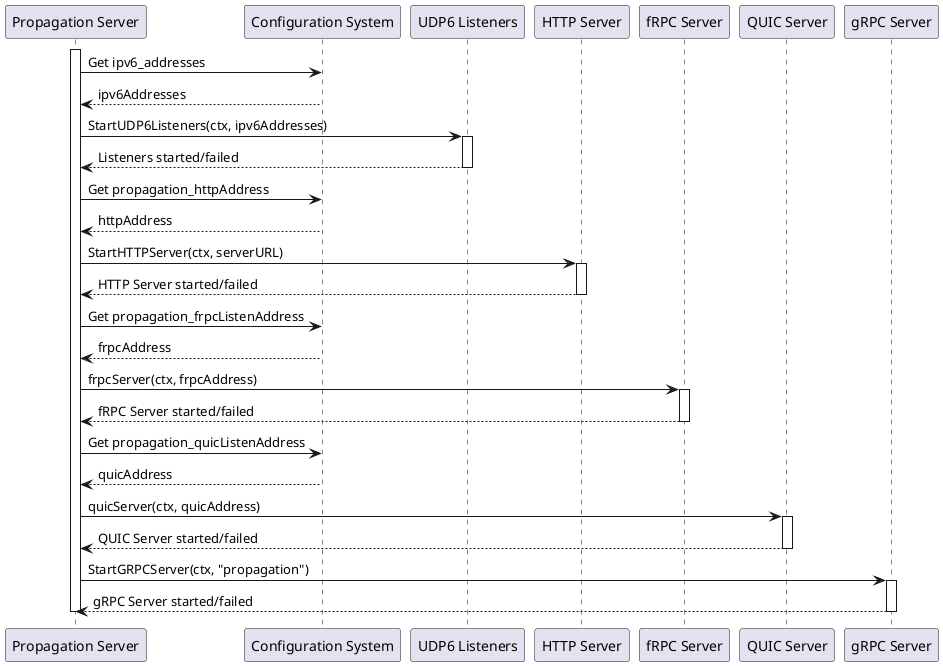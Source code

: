 @startuml

participant "Propagation Server" as Server
participant "Configuration System" as Config
participant "UDP6 Listeners" as UDP6
participant "HTTP Server" as HTTP
participant "fRPC Server" as fRPC
participant "QUIC Server" as QUIC
participant "gRPC Server" as gRPC

activate Server

Server -> Config: Get ipv6_addresses
Config --> Server: ipv6Addresses
Server -> UDP6: StartUDP6Listeners(ctx, ipv6Addresses)
activate UDP6
UDP6 --> Server: Listeners started/failed
deactivate UDP6

Server -> Config: Get propagation_httpAddress
Config --> Server: httpAddress
Server -> HTTP: StartHTTPServer(ctx, serverURL)
activate HTTP
HTTP --> Server: HTTP Server started/failed
deactivate HTTP

Server -> Config: Get propagation_frpcListenAddress
Config --> Server: frpcAddress
Server -> fRPC: frpcServer(ctx, frpcAddress)
activate fRPC
fRPC --> Server: fRPC Server started/failed
deactivate fRPC

Server -> Config: Get propagation_quicListenAddress
Config --> Server: quicAddress
Server -> QUIC: quicServer(ctx, quicAddress)
activate QUIC
QUIC --> Server: QUIC Server started/failed
deactivate QUIC

Server -> gRPC: StartGRPCServer(ctx, "propagation")
activate gRPC
gRPC --> Server: gRPC Server started/failed
deactivate gRPC

deactivate Server

@enduml
